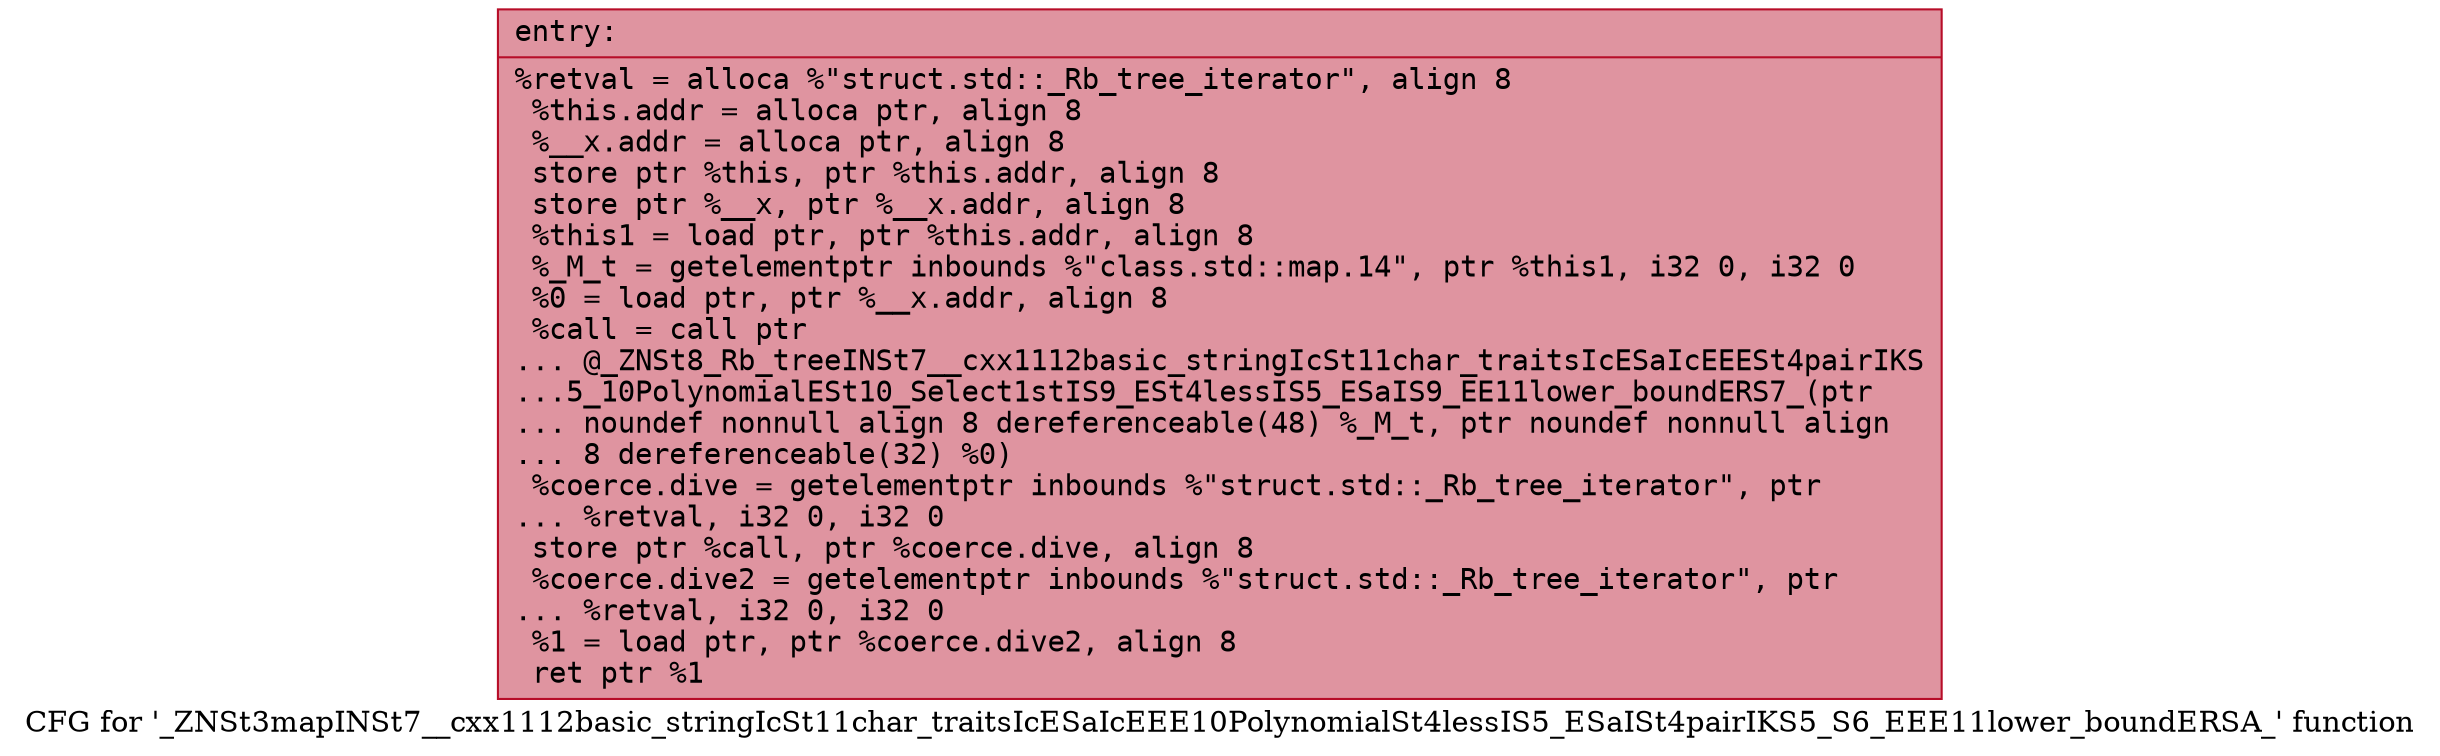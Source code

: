 digraph "CFG for '_ZNSt3mapINSt7__cxx1112basic_stringIcSt11char_traitsIcESaIcEEE10PolynomialSt4lessIS5_ESaISt4pairIKS5_S6_EEE11lower_boundERSA_' function" {
	label="CFG for '_ZNSt3mapINSt7__cxx1112basic_stringIcSt11char_traitsIcESaIcEEE10PolynomialSt4lessIS5_ESaISt4pairIKS5_S6_EEE11lower_boundERSA_' function";

	Node0x55dab47658b0 [shape=record,color="#b70d28ff", style=filled, fillcolor="#b70d2870" fontname="Courier",label="{entry:\l|  %retval = alloca %\"struct.std::_Rb_tree_iterator\", align 8\l  %this.addr = alloca ptr, align 8\l  %__x.addr = alloca ptr, align 8\l  store ptr %this, ptr %this.addr, align 8\l  store ptr %__x, ptr %__x.addr, align 8\l  %this1 = load ptr, ptr %this.addr, align 8\l  %_M_t = getelementptr inbounds %\"class.std::map.14\", ptr %this1, i32 0, i32 0\l  %0 = load ptr, ptr %__x.addr, align 8\l  %call = call ptr\l... @_ZNSt8_Rb_treeINSt7__cxx1112basic_stringIcSt11char_traitsIcESaIcEEESt4pairIKS\l...5_10PolynomialESt10_Select1stIS9_ESt4lessIS5_ESaIS9_EE11lower_boundERS7_(ptr\l... noundef nonnull align 8 dereferenceable(48) %_M_t, ptr noundef nonnull align\l... 8 dereferenceable(32) %0)\l  %coerce.dive = getelementptr inbounds %\"struct.std::_Rb_tree_iterator\", ptr\l... %retval, i32 0, i32 0\l  store ptr %call, ptr %coerce.dive, align 8\l  %coerce.dive2 = getelementptr inbounds %\"struct.std::_Rb_tree_iterator\", ptr\l... %retval, i32 0, i32 0\l  %1 = load ptr, ptr %coerce.dive2, align 8\l  ret ptr %1\l}"];
}
